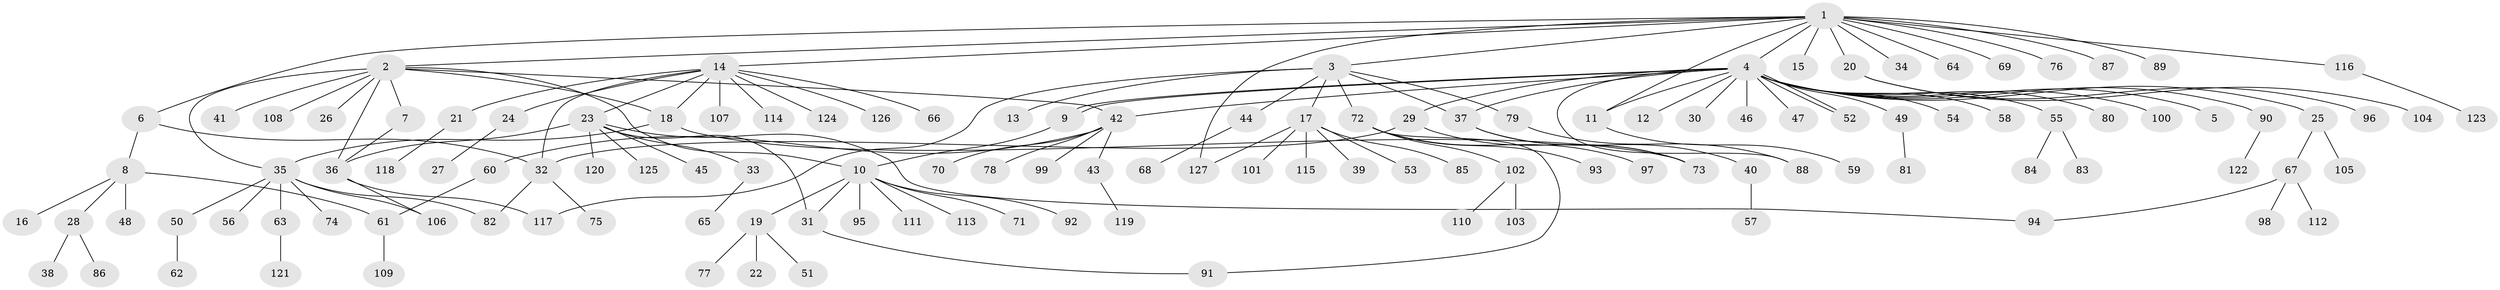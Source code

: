 // Generated by graph-tools (version 1.1) at 2025/26/03/09/25 03:26:03]
// undirected, 127 vertices, 149 edges
graph export_dot {
graph [start="1"]
  node [color=gray90,style=filled];
  1;
  2;
  3;
  4;
  5;
  6;
  7;
  8;
  9;
  10;
  11;
  12;
  13;
  14;
  15;
  16;
  17;
  18;
  19;
  20;
  21;
  22;
  23;
  24;
  25;
  26;
  27;
  28;
  29;
  30;
  31;
  32;
  33;
  34;
  35;
  36;
  37;
  38;
  39;
  40;
  41;
  42;
  43;
  44;
  45;
  46;
  47;
  48;
  49;
  50;
  51;
  52;
  53;
  54;
  55;
  56;
  57;
  58;
  59;
  60;
  61;
  62;
  63;
  64;
  65;
  66;
  67;
  68;
  69;
  70;
  71;
  72;
  73;
  74;
  75;
  76;
  77;
  78;
  79;
  80;
  81;
  82;
  83;
  84;
  85;
  86;
  87;
  88;
  89;
  90;
  91;
  92;
  93;
  94;
  95;
  96;
  97;
  98;
  99;
  100;
  101;
  102;
  103;
  104;
  105;
  106;
  107;
  108;
  109;
  110;
  111;
  112;
  113;
  114;
  115;
  116;
  117;
  118;
  119;
  120;
  121;
  122;
  123;
  124;
  125;
  126;
  127;
  1 -- 2;
  1 -- 3;
  1 -- 4;
  1 -- 6;
  1 -- 11;
  1 -- 14;
  1 -- 15;
  1 -- 20;
  1 -- 34;
  1 -- 64;
  1 -- 69;
  1 -- 76;
  1 -- 87;
  1 -- 89;
  1 -- 116;
  1 -- 127;
  2 -- 7;
  2 -- 10;
  2 -- 18;
  2 -- 26;
  2 -- 35;
  2 -- 36;
  2 -- 41;
  2 -- 42;
  2 -- 108;
  3 -- 13;
  3 -- 17;
  3 -- 37;
  3 -- 44;
  3 -- 72;
  3 -- 79;
  3 -- 117;
  4 -- 5;
  4 -- 9;
  4 -- 9;
  4 -- 11;
  4 -- 12;
  4 -- 25;
  4 -- 29;
  4 -- 30;
  4 -- 37;
  4 -- 42;
  4 -- 46;
  4 -- 47;
  4 -- 49;
  4 -- 52;
  4 -- 52;
  4 -- 54;
  4 -- 55;
  4 -- 58;
  4 -- 80;
  4 -- 88;
  4 -- 90;
  4 -- 100;
  6 -- 8;
  6 -- 32;
  7 -- 36;
  8 -- 16;
  8 -- 28;
  8 -- 48;
  8 -- 61;
  9 -- 10;
  10 -- 19;
  10 -- 31;
  10 -- 71;
  10 -- 92;
  10 -- 95;
  10 -- 111;
  10 -- 113;
  11 -- 59;
  14 -- 18;
  14 -- 21;
  14 -- 23;
  14 -- 24;
  14 -- 32;
  14 -- 66;
  14 -- 107;
  14 -- 114;
  14 -- 124;
  14 -- 126;
  17 -- 39;
  17 -- 53;
  17 -- 85;
  17 -- 101;
  17 -- 115;
  17 -- 127;
  18 -- 35;
  18 -- 73;
  19 -- 22;
  19 -- 51;
  19 -- 77;
  20 -- 96;
  20 -- 104;
  21 -- 118;
  23 -- 31;
  23 -- 33;
  23 -- 36;
  23 -- 45;
  23 -- 94;
  23 -- 120;
  23 -- 125;
  24 -- 27;
  25 -- 67;
  25 -- 105;
  28 -- 38;
  28 -- 86;
  29 -- 32;
  29 -- 73;
  31 -- 91;
  32 -- 75;
  32 -- 82;
  33 -- 65;
  35 -- 50;
  35 -- 56;
  35 -- 63;
  35 -- 74;
  35 -- 82;
  35 -- 106;
  36 -- 106;
  36 -- 117;
  37 -- 40;
  37 -- 73;
  40 -- 57;
  42 -- 43;
  42 -- 60;
  42 -- 70;
  42 -- 78;
  42 -- 99;
  43 -- 119;
  44 -- 68;
  49 -- 81;
  50 -- 62;
  55 -- 83;
  55 -- 84;
  60 -- 61;
  61 -- 109;
  63 -- 121;
  67 -- 94;
  67 -- 98;
  67 -- 112;
  72 -- 91;
  72 -- 93;
  72 -- 97;
  72 -- 102;
  79 -- 88;
  90 -- 122;
  102 -- 103;
  102 -- 110;
  116 -- 123;
}
